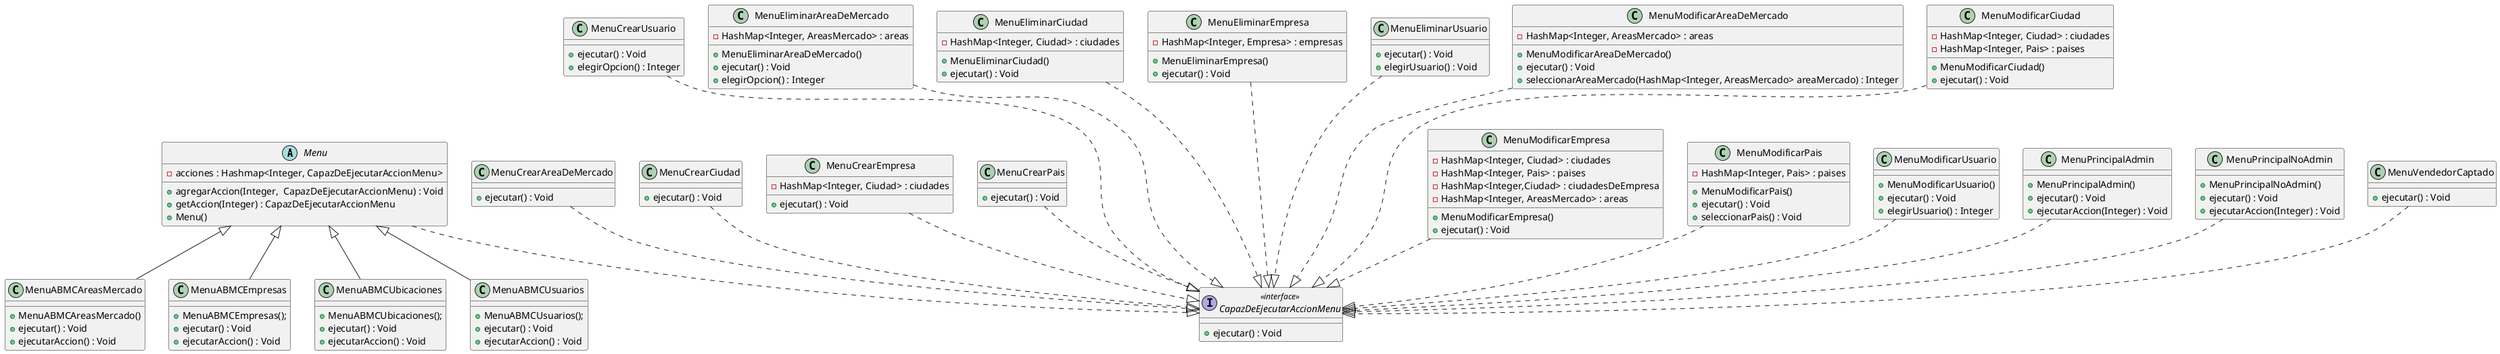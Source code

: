 @startuml

abstract class Menu {
    -acciones : Hashmap<Integer, CapazDeEjecutarAccionMenu>
    +agregarAccion(Integer,  CapazDeEjecutarAccionMenu) : Void
    +getAccion(Integer) : CapazDeEjecutarAccionMenu
    +Menu()
}

class MenuABMCAreasMercado extends Menu{
    +MenuABMCAreasMercado()
    +ejecutar() : Void
    +ejecutarAccion() : Void
}
class MenuABMCEmpresas extends Menu{
    +MenuABMCEmpresas();
    +ejecutar() : Void
    +ejecutarAccion() : Void
}
class MenuABMCUbicaciones extends Menu{
    +MenuABMCUbicaciones();
    +ejecutar() : Void
    +ejecutarAccion() : Void
}
class MenuABMCUsuarios extends Menu{
    +MenuABMCUsuarios();
    +ejecutar() : Void
    +ejecutarAccion() : Void
}
class MenuCrearAreaDeMercado{
    +ejecutar() : Void
}
class MenuCrearCiudad{
    +ejecutar() : Void
}
class MenuCrearEmpresa{
    -HashMap<Integer, Ciudad> : ciudades
    +ejecutar() : Void
}
class MenuCrearPais {
    +ejecutar() : Void
}
class MenuCrearUsuario {
    +ejecutar() : Void
    +elegirOpcion() : Integer
}
class MenuEliminarAreaDeMercado {
    -HashMap<Integer, AreasMercado> : areas
    +MenuEliminarAreaDeMercado()
    +ejecutar() : Void
    +elegirOpcion() : Integer
}
class MenuEliminarCiudad {
    -HashMap<Integer, Ciudad> : ciudades
    +MenuEliminarCiudad()
    +ejecutar() : Void
}
class MenuEliminarEmpresa {
    -HashMap<Integer, Empresa> : empresas
    +MenuEliminarEmpresa()
    +ejecutar() : Void
}
class MenuEliminarUsuario {
    +ejecutar() : Void
    +elegirUsuario() : Void
}
class MenuModificarAreaDeMercado {
    -HashMap<Integer, AreasMercado> : areas
    +MenuModificarAreaDeMercado()
    +ejecutar() : Void
    +seleccionarAreaMercado(HashMap<Integer, AreasMercado> areaMercado) : Integer
}
class MenuModificarCiudad {
    -HashMap<Integer, Ciudad> : ciudades
    -HashMap<Integer, Pais> : paises
    +MenuModificarCiudad()
    +ejecutar() : Void
}
class MenuModificarEmpresa {
    -HashMap<Integer, Ciudad> : ciudades
    -HashMap<Integer, Pais> : paises
    -HashMap<Integer,Ciudad> : ciudadesDeEmpresa
    -HashMap<Integer, AreasMercado> : areas
    +MenuModificarEmpresa()
    +ejecutar() : Void
}
class MenuModificarPais {
    -HashMap<Integer, Pais> : paises
    +MenuModificarPais()
    +ejecutar() : Void
    +seleccionarPais() : Void
}
class MenuModificarUsuario {
    +MenuModificarUsuario()
    +ejecutar() : Void
    +elegirUsuario() : Integer
}
class MenuPrincipalAdmin {
    +MenuPrincipalAdmin()
    +ejecutar() : Void
    +ejecutarAccion(Integer) : Void
}
class MenuPrincipalNoAdmin {
    +MenuPrincipalNoAdmin()
    +ejecutar() : Void
    +ejecutarAccion(Integer) : Void
}
class MenuVendedorCaptado {
    +ejecutar() : Void
}

interface CapazDeEjecutarAccionMenu <<interface>>{
    +ejecutar() : Void
}
Menu -.|> CapazDeEjecutarAccionMenu
MenuCrearAreaDeMercado -.|> CapazDeEjecutarAccionMenu
MenuCrearCiudad -.|> CapazDeEjecutarAccionMenu
MenuCrearEmpresa -.|> CapazDeEjecutarAccionMenu
MenuCrearPais -.|> CapazDeEjecutarAccionMenu
MenuCrearUsuario --.|> CapazDeEjecutarAccionMenu
MenuEliminarAreaDeMercado --.|> CapazDeEjecutarAccionMenu
MenuEliminarCiudad --.|> CapazDeEjecutarAccionMenu
MenuEliminarEmpresa --.|> CapazDeEjecutarAccionMenu
MenuEliminarUsuario --.|> CapazDeEjecutarAccionMenu
MenuModificarAreaDeMercado --.|> CapazDeEjecutarAccionMenu
MenuModificarCiudad --.|> CapazDeEjecutarAccionMenu
MenuModificarEmpresa -.|> CapazDeEjecutarAccionMenu
MenuModificarPais -.|> CapazDeEjecutarAccionMenu
MenuModificarUsuario -.|> CapazDeEjecutarAccionMenu
MenuPrincipalAdmin -.|> CapazDeEjecutarAccionMenu
MenuPrincipalNoAdmin -.|> CapazDeEjecutarAccionMenu
MenuVendedorCaptado -.|> CapazDeEjecutarAccionMenu
@enduml